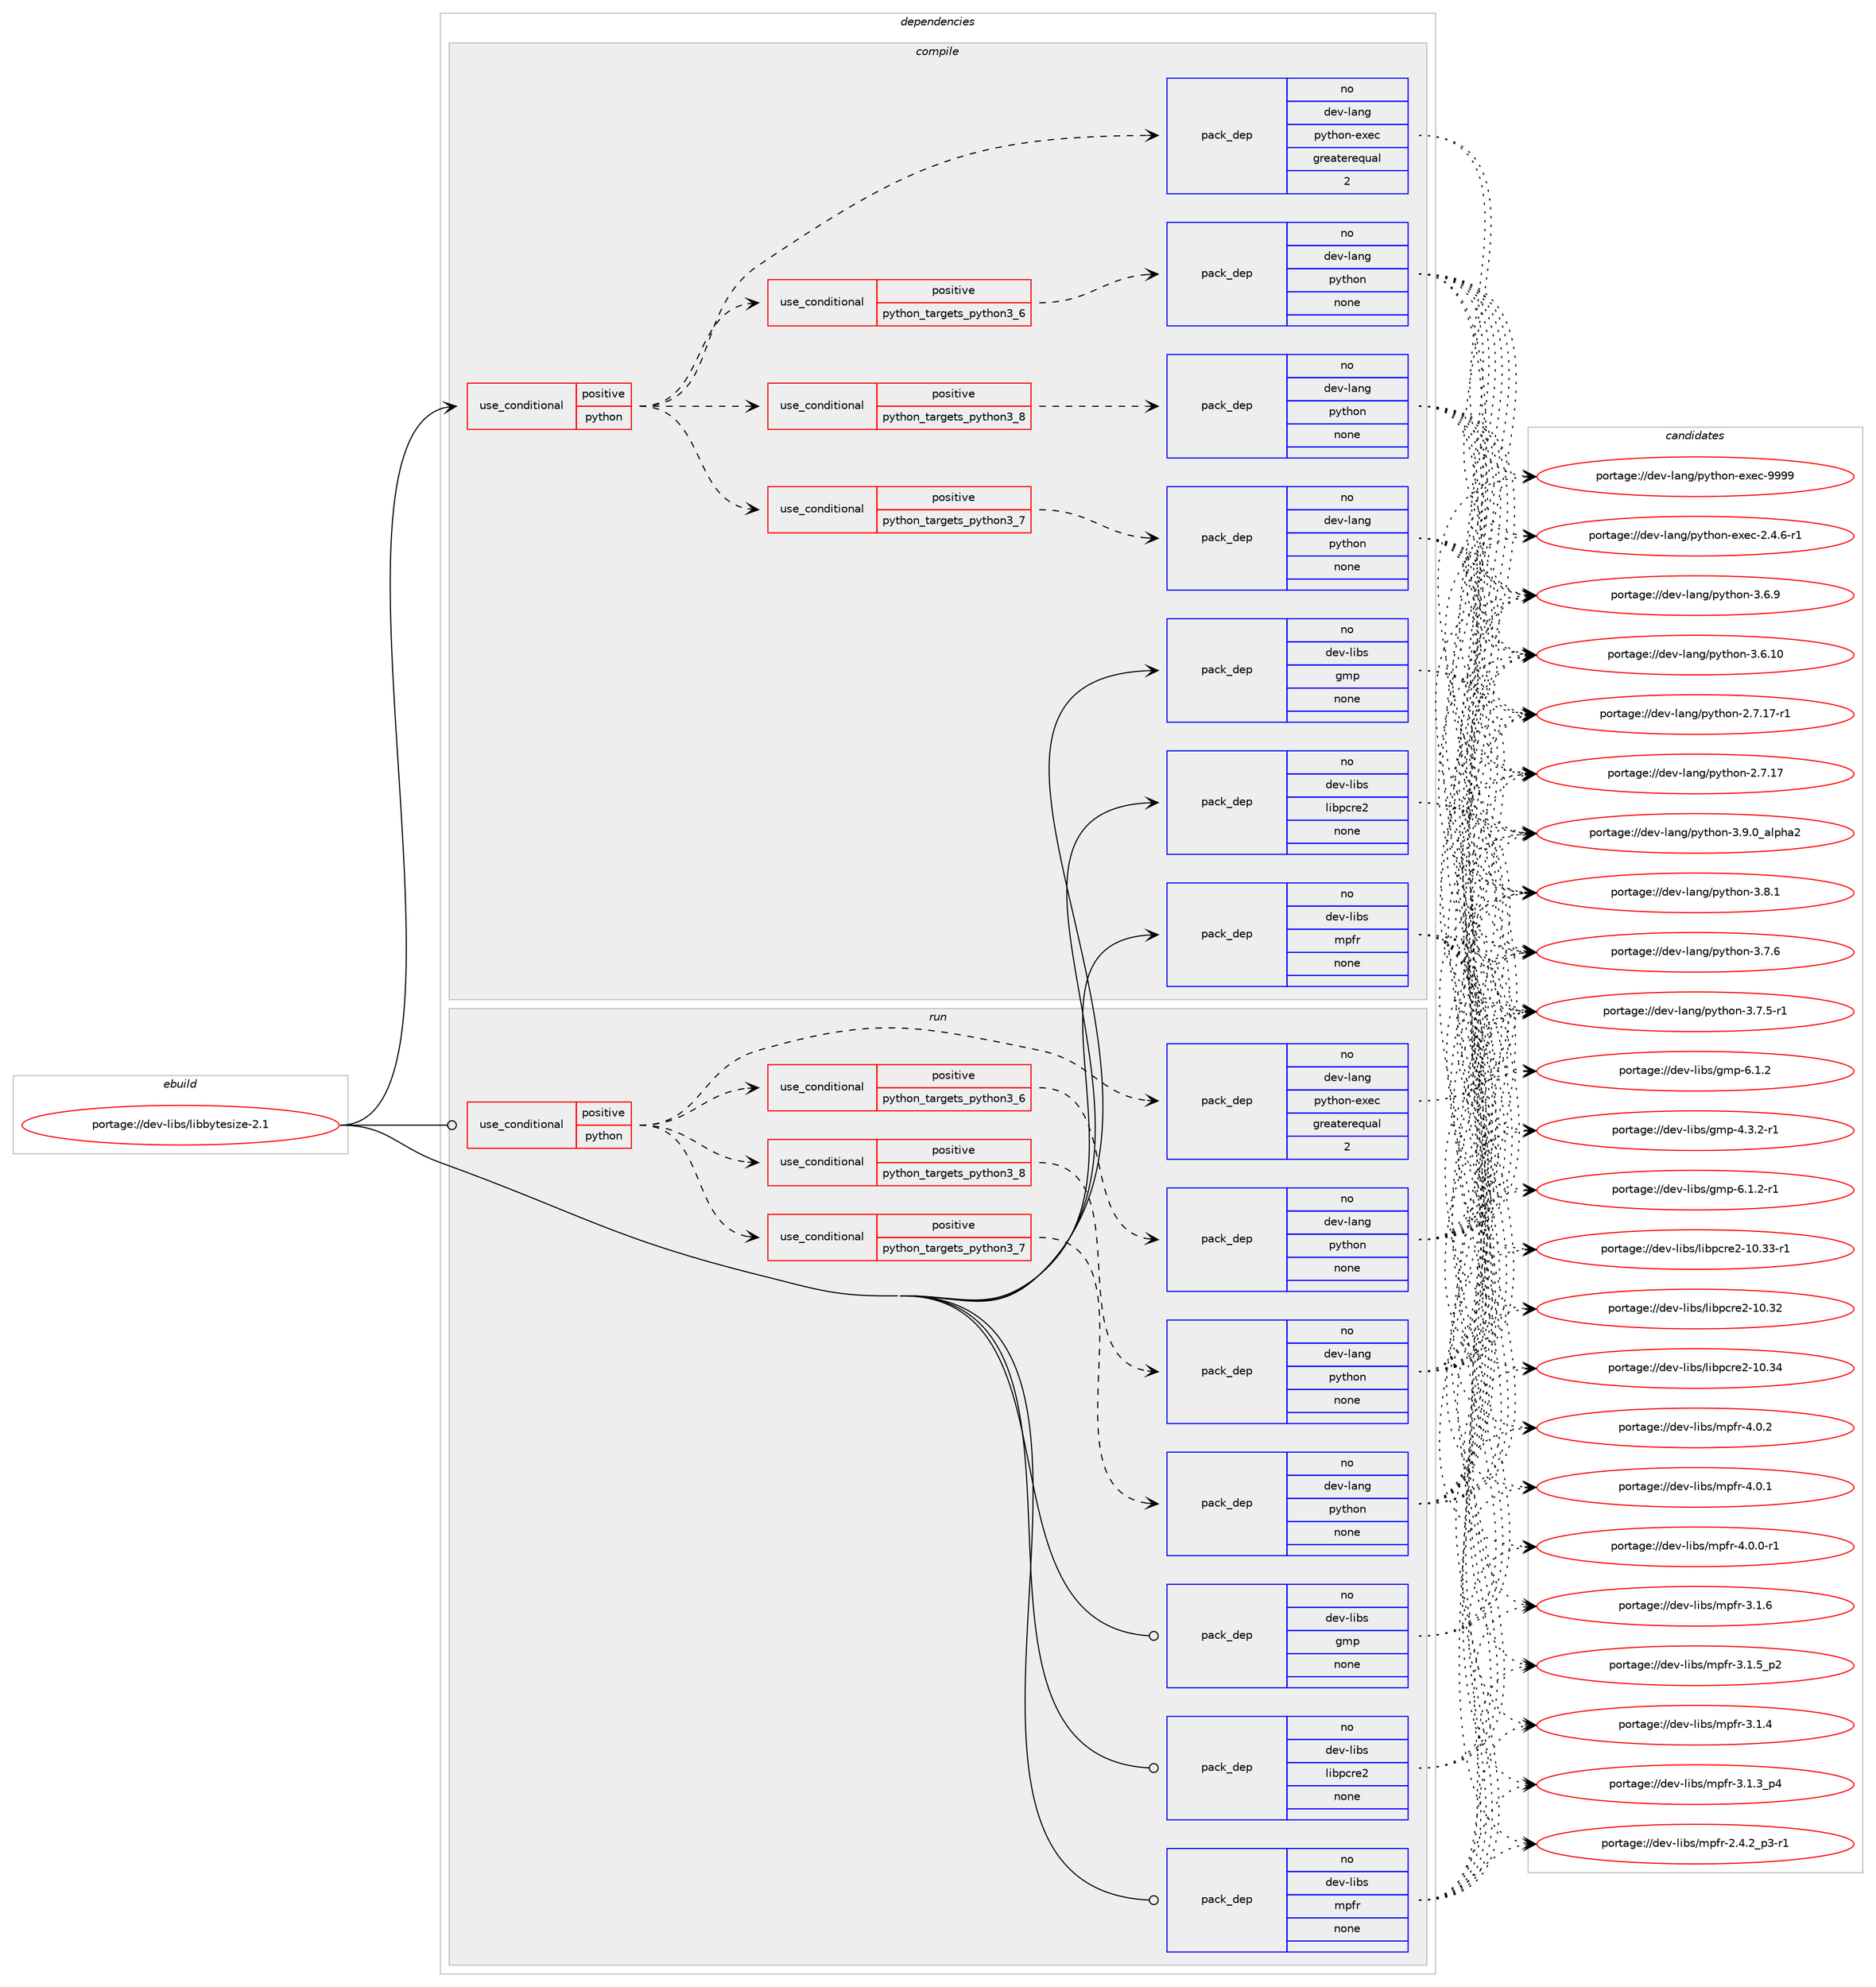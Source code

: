 digraph prolog {

# *************
# Graph options
# *************

newrank=true;
concentrate=true;
compound=true;
graph [rankdir=LR,fontname=Helvetica,fontsize=10,ranksep=1.5];#, ranksep=2.5, nodesep=0.2];
edge  [arrowhead=vee];
node  [fontname=Helvetica,fontsize=10];

# **********
# The ebuild
# **********

subgraph cluster_leftcol {
color=gray;
label=<<i>ebuild</i>>;
id [label="portage://dev-libs/libbytesize-2.1", color=red, width=4, href="../dev-libs/libbytesize-2.1.svg"];
}

# ****************
# The dependencies
# ****************

subgraph cluster_midcol {
color=gray;
label=<<i>dependencies</i>>;
subgraph cluster_compile {
fillcolor="#eeeeee";
style=filled;
label=<<i>compile</i>>;
subgraph cond125532 {
dependency513369 [label=<<TABLE BORDER="0" CELLBORDER="1" CELLSPACING="0" CELLPADDING="4"><TR><TD ROWSPAN="3" CELLPADDING="10">use_conditional</TD></TR><TR><TD>positive</TD></TR><TR><TD>python</TD></TR></TABLE>>, shape=none, color=red];
subgraph cond125533 {
dependency513370 [label=<<TABLE BORDER="0" CELLBORDER="1" CELLSPACING="0" CELLPADDING="4"><TR><TD ROWSPAN="3" CELLPADDING="10">use_conditional</TD></TR><TR><TD>positive</TD></TR><TR><TD>python_targets_python3_6</TD></TR></TABLE>>, shape=none, color=red];
subgraph pack382537 {
dependency513371 [label=<<TABLE BORDER="0" CELLBORDER="1" CELLSPACING="0" CELLPADDING="4" WIDTH="220"><TR><TD ROWSPAN="6" CELLPADDING="30">pack_dep</TD></TR><TR><TD WIDTH="110">no</TD></TR><TR><TD>dev-lang</TD></TR><TR><TD>python</TD></TR><TR><TD>none</TD></TR><TR><TD></TD></TR></TABLE>>, shape=none, color=blue];
}
dependency513370:e -> dependency513371:w [weight=20,style="dashed",arrowhead="vee"];
}
dependency513369:e -> dependency513370:w [weight=20,style="dashed",arrowhead="vee"];
subgraph cond125534 {
dependency513372 [label=<<TABLE BORDER="0" CELLBORDER="1" CELLSPACING="0" CELLPADDING="4"><TR><TD ROWSPAN="3" CELLPADDING="10">use_conditional</TD></TR><TR><TD>positive</TD></TR><TR><TD>python_targets_python3_7</TD></TR></TABLE>>, shape=none, color=red];
subgraph pack382538 {
dependency513373 [label=<<TABLE BORDER="0" CELLBORDER="1" CELLSPACING="0" CELLPADDING="4" WIDTH="220"><TR><TD ROWSPAN="6" CELLPADDING="30">pack_dep</TD></TR><TR><TD WIDTH="110">no</TD></TR><TR><TD>dev-lang</TD></TR><TR><TD>python</TD></TR><TR><TD>none</TD></TR><TR><TD></TD></TR></TABLE>>, shape=none, color=blue];
}
dependency513372:e -> dependency513373:w [weight=20,style="dashed",arrowhead="vee"];
}
dependency513369:e -> dependency513372:w [weight=20,style="dashed",arrowhead="vee"];
subgraph cond125535 {
dependency513374 [label=<<TABLE BORDER="0" CELLBORDER="1" CELLSPACING="0" CELLPADDING="4"><TR><TD ROWSPAN="3" CELLPADDING="10">use_conditional</TD></TR><TR><TD>positive</TD></TR><TR><TD>python_targets_python3_8</TD></TR></TABLE>>, shape=none, color=red];
subgraph pack382539 {
dependency513375 [label=<<TABLE BORDER="0" CELLBORDER="1" CELLSPACING="0" CELLPADDING="4" WIDTH="220"><TR><TD ROWSPAN="6" CELLPADDING="30">pack_dep</TD></TR><TR><TD WIDTH="110">no</TD></TR><TR><TD>dev-lang</TD></TR><TR><TD>python</TD></TR><TR><TD>none</TD></TR><TR><TD></TD></TR></TABLE>>, shape=none, color=blue];
}
dependency513374:e -> dependency513375:w [weight=20,style="dashed",arrowhead="vee"];
}
dependency513369:e -> dependency513374:w [weight=20,style="dashed",arrowhead="vee"];
subgraph pack382540 {
dependency513376 [label=<<TABLE BORDER="0" CELLBORDER="1" CELLSPACING="0" CELLPADDING="4" WIDTH="220"><TR><TD ROWSPAN="6" CELLPADDING="30">pack_dep</TD></TR><TR><TD WIDTH="110">no</TD></TR><TR><TD>dev-lang</TD></TR><TR><TD>python-exec</TD></TR><TR><TD>greaterequal</TD></TR><TR><TD>2</TD></TR></TABLE>>, shape=none, color=blue];
}
dependency513369:e -> dependency513376:w [weight=20,style="dashed",arrowhead="vee"];
}
id:e -> dependency513369:w [weight=20,style="solid",arrowhead="vee"];
subgraph pack382541 {
dependency513377 [label=<<TABLE BORDER="0" CELLBORDER="1" CELLSPACING="0" CELLPADDING="4" WIDTH="220"><TR><TD ROWSPAN="6" CELLPADDING="30">pack_dep</TD></TR><TR><TD WIDTH="110">no</TD></TR><TR><TD>dev-libs</TD></TR><TR><TD>gmp</TD></TR><TR><TD>none</TD></TR><TR><TD></TD></TR></TABLE>>, shape=none, color=blue];
}
id:e -> dependency513377:w [weight=20,style="solid",arrowhead="vee"];
subgraph pack382542 {
dependency513378 [label=<<TABLE BORDER="0" CELLBORDER="1" CELLSPACING="0" CELLPADDING="4" WIDTH="220"><TR><TD ROWSPAN="6" CELLPADDING="30">pack_dep</TD></TR><TR><TD WIDTH="110">no</TD></TR><TR><TD>dev-libs</TD></TR><TR><TD>libpcre2</TD></TR><TR><TD>none</TD></TR><TR><TD></TD></TR></TABLE>>, shape=none, color=blue];
}
id:e -> dependency513378:w [weight=20,style="solid",arrowhead="vee"];
subgraph pack382543 {
dependency513379 [label=<<TABLE BORDER="0" CELLBORDER="1" CELLSPACING="0" CELLPADDING="4" WIDTH="220"><TR><TD ROWSPAN="6" CELLPADDING="30">pack_dep</TD></TR><TR><TD WIDTH="110">no</TD></TR><TR><TD>dev-libs</TD></TR><TR><TD>mpfr</TD></TR><TR><TD>none</TD></TR><TR><TD></TD></TR></TABLE>>, shape=none, color=blue];
}
id:e -> dependency513379:w [weight=20,style="solid",arrowhead="vee"];
}
subgraph cluster_compileandrun {
fillcolor="#eeeeee";
style=filled;
label=<<i>compile and run</i>>;
}
subgraph cluster_run {
fillcolor="#eeeeee";
style=filled;
label=<<i>run</i>>;
subgraph cond125536 {
dependency513380 [label=<<TABLE BORDER="0" CELLBORDER="1" CELLSPACING="0" CELLPADDING="4"><TR><TD ROWSPAN="3" CELLPADDING="10">use_conditional</TD></TR><TR><TD>positive</TD></TR><TR><TD>python</TD></TR></TABLE>>, shape=none, color=red];
subgraph cond125537 {
dependency513381 [label=<<TABLE BORDER="0" CELLBORDER="1" CELLSPACING="0" CELLPADDING="4"><TR><TD ROWSPAN="3" CELLPADDING="10">use_conditional</TD></TR><TR><TD>positive</TD></TR><TR><TD>python_targets_python3_6</TD></TR></TABLE>>, shape=none, color=red];
subgraph pack382544 {
dependency513382 [label=<<TABLE BORDER="0" CELLBORDER="1" CELLSPACING="0" CELLPADDING="4" WIDTH="220"><TR><TD ROWSPAN="6" CELLPADDING="30">pack_dep</TD></TR><TR><TD WIDTH="110">no</TD></TR><TR><TD>dev-lang</TD></TR><TR><TD>python</TD></TR><TR><TD>none</TD></TR><TR><TD></TD></TR></TABLE>>, shape=none, color=blue];
}
dependency513381:e -> dependency513382:w [weight=20,style="dashed",arrowhead="vee"];
}
dependency513380:e -> dependency513381:w [weight=20,style="dashed",arrowhead="vee"];
subgraph cond125538 {
dependency513383 [label=<<TABLE BORDER="0" CELLBORDER="1" CELLSPACING="0" CELLPADDING="4"><TR><TD ROWSPAN="3" CELLPADDING="10">use_conditional</TD></TR><TR><TD>positive</TD></TR><TR><TD>python_targets_python3_7</TD></TR></TABLE>>, shape=none, color=red];
subgraph pack382545 {
dependency513384 [label=<<TABLE BORDER="0" CELLBORDER="1" CELLSPACING="0" CELLPADDING="4" WIDTH="220"><TR><TD ROWSPAN="6" CELLPADDING="30">pack_dep</TD></TR><TR><TD WIDTH="110">no</TD></TR><TR><TD>dev-lang</TD></TR><TR><TD>python</TD></TR><TR><TD>none</TD></TR><TR><TD></TD></TR></TABLE>>, shape=none, color=blue];
}
dependency513383:e -> dependency513384:w [weight=20,style="dashed",arrowhead="vee"];
}
dependency513380:e -> dependency513383:w [weight=20,style="dashed",arrowhead="vee"];
subgraph cond125539 {
dependency513385 [label=<<TABLE BORDER="0" CELLBORDER="1" CELLSPACING="0" CELLPADDING="4"><TR><TD ROWSPAN="3" CELLPADDING="10">use_conditional</TD></TR><TR><TD>positive</TD></TR><TR><TD>python_targets_python3_8</TD></TR></TABLE>>, shape=none, color=red];
subgraph pack382546 {
dependency513386 [label=<<TABLE BORDER="0" CELLBORDER="1" CELLSPACING="0" CELLPADDING="4" WIDTH="220"><TR><TD ROWSPAN="6" CELLPADDING="30">pack_dep</TD></TR><TR><TD WIDTH="110">no</TD></TR><TR><TD>dev-lang</TD></TR><TR><TD>python</TD></TR><TR><TD>none</TD></TR><TR><TD></TD></TR></TABLE>>, shape=none, color=blue];
}
dependency513385:e -> dependency513386:w [weight=20,style="dashed",arrowhead="vee"];
}
dependency513380:e -> dependency513385:w [weight=20,style="dashed",arrowhead="vee"];
subgraph pack382547 {
dependency513387 [label=<<TABLE BORDER="0" CELLBORDER="1" CELLSPACING="0" CELLPADDING="4" WIDTH="220"><TR><TD ROWSPAN="6" CELLPADDING="30">pack_dep</TD></TR><TR><TD WIDTH="110">no</TD></TR><TR><TD>dev-lang</TD></TR><TR><TD>python-exec</TD></TR><TR><TD>greaterequal</TD></TR><TR><TD>2</TD></TR></TABLE>>, shape=none, color=blue];
}
dependency513380:e -> dependency513387:w [weight=20,style="dashed",arrowhead="vee"];
}
id:e -> dependency513380:w [weight=20,style="solid",arrowhead="odot"];
subgraph pack382548 {
dependency513388 [label=<<TABLE BORDER="0" CELLBORDER="1" CELLSPACING="0" CELLPADDING="4" WIDTH="220"><TR><TD ROWSPAN="6" CELLPADDING="30">pack_dep</TD></TR><TR><TD WIDTH="110">no</TD></TR><TR><TD>dev-libs</TD></TR><TR><TD>gmp</TD></TR><TR><TD>none</TD></TR><TR><TD></TD></TR></TABLE>>, shape=none, color=blue];
}
id:e -> dependency513388:w [weight=20,style="solid",arrowhead="odot"];
subgraph pack382549 {
dependency513389 [label=<<TABLE BORDER="0" CELLBORDER="1" CELLSPACING="0" CELLPADDING="4" WIDTH="220"><TR><TD ROWSPAN="6" CELLPADDING="30">pack_dep</TD></TR><TR><TD WIDTH="110">no</TD></TR><TR><TD>dev-libs</TD></TR><TR><TD>libpcre2</TD></TR><TR><TD>none</TD></TR><TR><TD></TD></TR></TABLE>>, shape=none, color=blue];
}
id:e -> dependency513389:w [weight=20,style="solid",arrowhead="odot"];
subgraph pack382550 {
dependency513390 [label=<<TABLE BORDER="0" CELLBORDER="1" CELLSPACING="0" CELLPADDING="4" WIDTH="220"><TR><TD ROWSPAN="6" CELLPADDING="30">pack_dep</TD></TR><TR><TD WIDTH="110">no</TD></TR><TR><TD>dev-libs</TD></TR><TR><TD>mpfr</TD></TR><TR><TD>none</TD></TR><TR><TD></TD></TR></TABLE>>, shape=none, color=blue];
}
id:e -> dependency513390:w [weight=20,style="solid",arrowhead="odot"];
}
}

# **************
# The candidates
# **************

subgraph cluster_choices {
rank=same;
color=gray;
label=<<i>candidates</i>>;

subgraph choice382537 {
color=black;
nodesep=1;
choice10010111845108971101034711212111610411111045514657464895971081121049750 [label="portage://dev-lang/python-3.9.0_alpha2", color=red, width=4,href="../dev-lang/python-3.9.0_alpha2.svg"];
choice100101118451089711010347112121116104111110455146564649 [label="portage://dev-lang/python-3.8.1", color=red, width=4,href="../dev-lang/python-3.8.1.svg"];
choice100101118451089711010347112121116104111110455146554654 [label="portage://dev-lang/python-3.7.6", color=red, width=4,href="../dev-lang/python-3.7.6.svg"];
choice1001011184510897110103471121211161041111104551465546534511449 [label="portage://dev-lang/python-3.7.5-r1", color=red, width=4,href="../dev-lang/python-3.7.5-r1.svg"];
choice100101118451089711010347112121116104111110455146544657 [label="portage://dev-lang/python-3.6.9", color=red, width=4,href="../dev-lang/python-3.6.9.svg"];
choice10010111845108971101034711212111610411111045514654464948 [label="portage://dev-lang/python-3.6.10", color=red, width=4,href="../dev-lang/python-3.6.10.svg"];
choice100101118451089711010347112121116104111110455046554649554511449 [label="portage://dev-lang/python-2.7.17-r1", color=red, width=4,href="../dev-lang/python-2.7.17-r1.svg"];
choice10010111845108971101034711212111610411111045504655464955 [label="portage://dev-lang/python-2.7.17", color=red, width=4,href="../dev-lang/python-2.7.17.svg"];
dependency513371:e -> choice10010111845108971101034711212111610411111045514657464895971081121049750:w [style=dotted,weight="100"];
dependency513371:e -> choice100101118451089711010347112121116104111110455146564649:w [style=dotted,weight="100"];
dependency513371:e -> choice100101118451089711010347112121116104111110455146554654:w [style=dotted,weight="100"];
dependency513371:e -> choice1001011184510897110103471121211161041111104551465546534511449:w [style=dotted,weight="100"];
dependency513371:e -> choice100101118451089711010347112121116104111110455146544657:w [style=dotted,weight="100"];
dependency513371:e -> choice10010111845108971101034711212111610411111045514654464948:w [style=dotted,weight="100"];
dependency513371:e -> choice100101118451089711010347112121116104111110455046554649554511449:w [style=dotted,weight="100"];
dependency513371:e -> choice10010111845108971101034711212111610411111045504655464955:w [style=dotted,weight="100"];
}
subgraph choice382538 {
color=black;
nodesep=1;
choice10010111845108971101034711212111610411111045514657464895971081121049750 [label="portage://dev-lang/python-3.9.0_alpha2", color=red, width=4,href="../dev-lang/python-3.9.0_alpha2.svg"];
choice100101118451089711010347112121116104111110455146564649 [label="portage://dev-lang/python-3.8.1", color=red, width=4,href="../dev-lang/python-3.8.1.svg"];
choice100101118451089711010347112121116104111110455146554654 [label="portage://dev-lang/python-3.7.6", color=red, width=4,href="../dev-lang/python-3.7.6.svg"];
choice1001011184510897110103471121211161041111104551465546534511449 [label="portage://dev-lang/python-3.7.5-r1", color=red, width=4,href="../dev-lang/python-3.7.5-r1.svg"];
choice100101118451089711010347112121116104111110455146544657 [label="portage://dev-lang/python-3.6.9", color=red, width=4,href="../dev-lang/python-3.6.9.svg"];
choice10010111845108971101034711212111610411111045514654464948 [label="portage://dev-lang/python-3.6.10", color=red, width=4,href="../dev-lang/python-3.6.10.svg"];
choice100101118451089711010347112121116104111110455046554649554511449 [label="portage://dev-lang/python-2.7.17-r1", color=red, width=4,href="../dev-lang/python-2.7.17-r1.svg"];
choice10010111845108971101034711212111610411111045504655464955 [label="portage://dev-lang/python-2.7.17", color=red, width=4,href="../dev-lang/python-2.7.17.svg"];
dependency513373:e -> choice10010111845108971101034711212111610411111045514657464895971081121049750:w [style=dotted,weight="100"];
dependency513373:e -> choice100101118451089711010347112121116104111110455146564649:w [style=dotted,weight="100"];
dependency513373:e -> choice100101118451089711010347112121116104111110455146554654:w [style=dotted,weight="100"];
dependency513373:e -> choice1001011184510897110103471121211161041111104551465546534511449:w [style=dotted,weight="100"];
dependency513373:e -> choice100101118451089711010347112121116104111110455146544657:w [style=dotted,weight="100"];
dependency513373:e -> choice10010111845108971101034711212111610411111045514654464948:w [style=dotted,weight="100"];
dependency513373:e -> choice100101118451089711010347112121116104111110455046554649554511449:w [style=dotted,weight="100"];
dependency513373:e -> choice10010111845108971101034711212111610411111045504655464955:w [style=dotted,weight="100"];
}
subgraph choice382539 {
color=black;
nodesep=1;
choice10010111845108971101034711212111610411111045514657464895971081121049750 [label="portage://dev-lang/python-3.9.0_alpha2", color=red, width=4,href="../dev-lang/python-3.9.0_alpha2.svg"];
choice100101118451089711010347112121116104111110455146564649 [label="portage://dev-lang/python-3.8.1", color=red, width=4,href="../dev-lang/python-3.8.1.svg"];
choice100101118451089711010347112121116104111110455146554654 [label="portage://dev-lang/python-3.7.6", color=red, width=4,href="../dev-lang/python-3.7.6.svg"];
choice1001011184510897110103471121211161041111104551465546534511449 [label="portage://dev-lang/python-3.7.5-r1", color=red, width=4,href="../dev-lang/python-3.7.5-r1.svg"];
choice100101118451089711010347112121116104111110455146544657 [label="portage://dev-lang/python-3.6.9", color=red, width=4,href="../dev-lang/python-3.6.9.svg"];
choice10010111845108971101034711212111610411111045514654464948 [label="portage://dev-lang/python-3.6.10", color=red, width=4,href="../dev-lang/python-3.6.10.svg"];
choice100101118451089711010347112121116104111110455046554649554511449 [label="portage://dev-lang/python-2.7.17-r1", color=red, width=4,href="../dev-lang/python-2.7.17-r1.svg"];
choice10010111845108971101034711212111610411111045504655464955 [label="portage://dev-lang/python-2.7.17", color=red, width=4,href="../dev-lang/python-2.7.17.svg"];
dependency513375:e -> choice10010111845108971101034711212111610411111045514657464895971081121049750:w [style=dotted,weight="100"];
dependency513375:e -> choice100101118451089711010347112121116104111110455146564649:w [style=dotted,weight="100"];
dependency513375:e -> choice100101118451089711010347112121116104111110455146554654:w [style=dotted,weight="100"];
dependency513375:e -> choice1001011184510897110103471121211161041111104551465546534511449:w [style=dotted,weight="100"];
dependency513375:e -> choice100101118451089711010347112121116104111110455146544657:w [style=dotted,weight="100"];
dependency513375:e -> choice10010111845108971101034711212111610411111045514654464948:w [style=dotted,weight="100"];
dependency513375:e -> choice100101118451089711010347112121116104111110455046554649554511449:w [style=dotted,weight="100"];
dependency513375:e -> choice10010111845108971101034711212111610411111045504655464955:w [style=dotted,weight="100"];
}
subgraph choice382540 {
color=black;
nodesep=1;
choice10010111845108971101034711212111610411111045101120101994557575757 [label="portage://dev-lang/python-exec-9999", color=red, width=4,href="../dev-lang/python-exec-9999.svg"];
choice10010111845108971101034711212111610411111045101120101994550465246544511449 [label="portage://dev-lang/python-exec-2.4.6-r1", color=red, width=4,href="../dev-lang/python-exec-2.4.6-r1.svg"];
dependency513376:e -> choice10010111845108971101034711212111610411111045101120101994557575757:w [style=dotted,weight="100"];
dependency513376:e -> choice10010111845108971101034711212111610411111045101120101994550465246544511449:w [style=dotted,weight="100"];
}
subgraph choice382541 {
color=black;
nodesep=1;
choice1001011184510810598115471031091124554464946504511449 [label="portage://dev-libs/gmp-6.1.2-r1", color=red, width=4,href="../dev-libs/gmp-6.1.2-r1.svg"];
choice100101118451081059811547103109112455446494650 [label="portage://dev-libs/gmp-6.1.2", color=red, width=4,href="../dev-libs/gmp-6.1.2.svg"];
choice1001011184510810598115471031091124552465146504511449 [label="portage://dev-libs/gmp-4.3.2-r1", color=red, width=4,href="../dev-libs/gmp-4.3.2-r1.svg"];
dependency513377:e -> choice1001011184510810598115471031091124554464946504511449:w [style=dotted,weight="100"];
dependency513377:e -> choice100101118451081059811547103109112455446494650:w [style=dotted,weight="100"];
dependency513377:e -> choice1001011184510810598115471031091124552465146504511449:w [style=dotted,weight="100"];
}
subgraph choice382542 {
color=black;
nodesep=1;
choice100101118451081059811547108105981129911410150454948465152 [label="portage://dev-libs/libpcre2-10.34", color=red, width=4,href="../dev-libs/libpcre2-10.34.svg"];
choice1001011184510810598115471081059811299114101504549484651514511449 [label="portage://dev-libs/libpcre2-10.33-r1", color=red, width=4,href="../dev-libs/libpcre2-10.33-r1.svg"];
choice100101118451081059811547108105981129911410150454948465150 [label="portage://dev-libs/libpcre2-10.32", color=red, width=4,href="../dev-libs/libpcre2-10.32.svg"];
dependency513378:e -> choice100101118451081059811547108105981129911410150454948465152:w [style=dotted,weight="100"];
dependency513378:e -> choice1001011184510810598115471081059811299114101504549484651514511449:w [style=dotted,weight="100"];
dependency513378:e -> choice100101118451081059811547108105981129911410150454948465150:w [style=dotted,weight="100"];
}
subgraph choice382543 {
color=black;
nodesep=1;
choice100101118451081059811547109112102114455246484650 [label="portage://dev-libs/mpfr-4.0.2", color=red, width=4,href="../dev-libs/mpfr-4.0.2.svg"];
choice100101118451081059811547109112102114455246484649 [label="portage://dev-libs/mpfr-4.0.1", color=red, width=4,href="../dev-libs/mpfr-4.0.1.svg"];
choice1001011184510810598115471091121021144552464846484511449 [label="portage://dev-libs/mpfr-4.0.0-r1", color=red, width=4,href="../dev-libs/mpfr-4.0.0-r1.svg"];
choice100101118451081059811547109112102114455146494654 [label="portage://dev-libs/mpfr-3.1.6", color=red, width=4,href="../dev-libs/mpfr-3.1.6.svg"];
choice1001011184510810598115471091121021144551464946539511250 [label="portage://dev-libs/mpfr-3.1.5_p2", color=red, width=4,href="../dev-libs/mpfr-3.1.5_p2.svg"];
choice100101118451081059811547109112102114455146494652 [label="portage://dev-libs/mpfr-3.1.4", color=red, width=4,href="../dev-libs/mpfr-3.1.4.svg"];
choice1001011184510810598115471091121021144551464946519511252 [label="portage://dev-libs/mpfr-3.1.3_p4", color=red, width=4,href="../dev-libs/mpfr-3.1.3_p4.svg"];
choice10010111845108105981154710911210211445504652465095112514511449 [label="portage://dev-libs/mpfr-2.4.2_p3-r1", color=red, width=4,href="../dev-libs/mpfr-2.4.2_p3-r1.svg"];
dependency513379:e -> choice100101118451081059811547109112102114455246484650:w [style=dotted,weight="100"];
dependency513379:e -> choice100101118451081059811547109112102114455246484649:w [style=dotted,weight="100"];
dependency513379:e -> choice1001011184510810598115471091121021144552464846484511449:w [style=dotted,weight="100"];
dependency513379:e -> choice100101118451081059811547109112102114455146494654:w [style=dotted,weight="100"];
dependency513379:e -> choice1001011184510810598115471091121021144551464946539511250:w [style=dotted,weight="100"];
dependency513379:e -> choice100101118451081059811547109112102114455146494652:w [style=dotted,weight="100"];
dependency513379:e -> choice1001011184510810598115471091121021144551464946519511252:w [style=dotted,weight="100"];
dependency513379:e -> choice10010111845108105981154710911210211445504652465095112514511449:w [style=dotted,weight="100"];
}
subgraph choice382544 {
color=black;
nodesep=1;
choice10010111845108971101034711212111610411111045514657464895971081121049750 [label="portage://dev-lang/python-3.9.0_alpha2", color=red, width=4,href="../dev-lang/python-3.9.0_alpha2.svg"];
choice100101118451089711010347112121116104111110455146564649 [label="portage://dev-lang/python-3.8.1", color=red, width=4,href="../dev-lang/python-3.8.1.svg"];
choice100101118451089711010347112121116104111110455146554654 [label="portage://dev-lang/python-3.7.6", color=red, width=4,href="../dev-lang/python-3.7.6.svg"];
choice1001011184510897110103471121211161041111104551465546534511449 [label="portage://dev-lang/python-3.7.5-r1", color=red, width=4,href="../dev-lang/python-3.7.5-r1.svg"];
choice100101118451089711010347112121116104111110455146544657 [label="portage://dev-lang/python-3.6.9", color=red, width=4,href="../dev-lang/python-3.6.9.svg"];
choice10010111845108971101034711212111610411111045514654464948 [label="portage://dev-lang/python-3.6.10", color=red, width=4,href="../dev-lang/python-3.6.10.svg"];
choice100101118451089711010347112121116104111110455046554649554511449 [label="portage://dev-lang/python-2.7.17-r1", color=red, width=4,href="../dev-lang/python-2.7.17-r1.svg"];
choice10010111845108971101034711212111610411111045504655464955 [label="portage://dev-lang/python-2.7.17", color=red, width=4,href="../dev-lang/python-2.7.17.svg"];
dependency513382:e -> choice10010111845108971101034711212111610411111045514657464895971081121049750:w [style=dotted,weight="100"];
dependency513382:e -> choice100101118451089711010347112121116104111110455146564649:w [style=dotted,weight="100"];
dependency513382:e -> choice100101118451089711010347112121116104111110455146554654:w [style=dotted,weight="100"];
dependency513382:e -> choice1001011184510897110103471121211161041111104551465546534511449:w [style=dotted,weight="100"];
dependency513382:e -> choice100101118451089711010347112121116104111110455146544657:w [style=dotted,weight="100"];
dependency513382:e -> choice10010111845108971101034711212111610411111045514654464948:w [style=dotted,weight="100"];
dependency513382:e -> choice100101118451089711010347112121116104111110455046554649554511449:w [style=dotted,weight="100"];
dependency513382:e -> choice10010111845108971101034711212111610411111045504655464955:w [style=dotted,weight="100"];
}
subgraph choice382545 {
color=black;
nodesep=1;
choice10010111845108971101034711212111610411111045514657464895971081121049750 [label="portage://dev-lang/python-3.9.0_alpha2", color=red, width=4,href="../dev-lang/python-3.9.0_alpha2.svg"];
choice100101118451089711010347112121116104111110455146564649 [label="portage://dev-lang/python-3.8.1", color=red, width=4,href="../dev-lang/python-3.8.1.svg"];
choice100101118451089711010347112121116104111110455146554654 [label="portage://dev-lang/python-3.7.6", color=red, width=4,href="../dev-lang/python-3.7.6.svg"];
choice1001011184510897110103471121211161041111104551465546534511449 [label="portage://dev-lang/python-3.7.5-r1", color=red, width=4,href="../dev-lang/python-3.7.5-r1.svg"];
choice100101118451089711010347112121116104111110455146544657 [label="portage://dev-lang/python-3.6.9", color=red, width=4,href="../dev-lang/python-3.6.9.svg"];
choice10010111845108971101034711212111610411111045514654464948 [label="portage://dev-lang/python-3.6.10", color=red, width=4,href="../dev-lang/python-3.6.10.svg"];
choice100101118451089711010347112121116104111110455046554649554511449 [label="portage://dev-lang/python-2.7.17-r1", color=red, width=4,href="../dev-lang/python-2.7.17-r1.svg"];
choice10010111845108971101034711212111610411111045504655464955 [label="portage://dev-lang/python-2.7.17", color=red, width=4,href="../dev-lang/python-2.7.17.svg"];
dependency513384:e -> choice10010111845108971101034711212111610411111045514657464895971081121049750:w [style=dotted,weight="100"];
dependency513384:e -> choice100101118451089711010347112121116104111110455146564649:w [style=dotted,weight="100"];
dependency513384:e -> choice100101118451089711010347112121116104111110455146554654:w [style=dotted,weight="100"];
dependency513384:e -> choice1001011184510897110103471121211161041111104551465546534511449:w [style=dotted,weight="100"];
dependency513384:e -> choice100101118451089711010347112121116104111110455146544657:w [style=dotted,weight="100"];
dependency513384:e -> choice10010111845108971101034711212111610411111045514654464948:w [style=dotted,weight="100"];
dependency513384:e -> choice100101118451089711010347112121116104111110455046554649554511449:w [style=dotted,weight="100"];
dependency513384:e -> choice10010111845108971101034711212111610411111045504655464955:w [style=dotted,weight="100"];
}
subgraph choice382546 {
color=black;
nodesep=1;
choice10010111845108971101034711212111610411111045514657464895971081121049750 [label="portage://dev-lang/python-3.9.0_alpha2", color=red, width=4,href="../dev-lang/python-3.9.0_alpha2.svg"];
choice100101118451089711010347112121116104111110455146564649 [label="portage://dev-lang/python-3.8.1", color=red, width=4,href="../dev-lang/python-3.8.1.svg"];
choice100101118451089711010347112121116104111110455146554654 [label="portage://dev-lang/python-3.7.6", color=red, width=4,href="../dev-lang/python-3.7.6.svg"];
choice1001011184510897110103471121211161041111104551465546534511449 [label="portage://dev-lang/python-3.7.5-r1", color=red, width=4,href="../dev-lang/python-3.7.5-r1.svg"];
choice100101118451089711010347112121116104111110455146544657 [label="portage://dev-lang/python-3.6.9", color=red, width=4,href="../dev-lang/python-3.6.9.svg"];
choice10010111845108971101034711212111610411111045514654464948 [label="portage://dev-lang/python-3.6.10", color=red, width=4,href="../dev-lang/python-3.6.10.svg"];
choice100101118451089711010347112121116104111110455046554649554511449 [label="portage://dev-lang/python-2.7.17-r1", color=red, width=4,href="../dev-lang/python-2.7.17-r1.svg"];
choice10010111845108971101034711212111610411111045504655464955 [label="portage://dev-lang/python-2.7.17", color=red, width=4,href="../dev-lang/python-2.7.17.svg"];
dependency513386:e -> choice10010111845108971101034711212111610411111045514657464895971081121049750:w [style=dotted,weight="100"];
dependency513386:e -> choice100101118451089711010347112121116104111110455146564649:w [style=dotted,weight="100"];
dependency513386:e -> choice100101118451089711010347112121116104111110455146554654:w [style=dotted,weight="100"];
dependency513386:e -> choice1001011184510897110103471121211161041111104551465546534511449:w [style=dotted,weight="100"];
dependency513386:e -> choice100101118451089711010347112121116104111110455146544657:w [style=dotted,weight="100"];
dependency513386:e -> choice10010111845108971101034711212111610411111045514654464948:w [style=dotted,weight="100"];
dependency513386:e -> choice100101118451089711010347112121116104111110455046554649554511449:w [style=dotted,weight="100"];
dependency513386:e -> choice10010111845108971101034711212111610411111045504655464955:w [style=dotted,weight="100"];
}
subgraph choice382547 {
color=black;
nodesep=1;
choice10010111845108971101034711212111610411111045101120101994557575757 [label="portage://dev-lang/python-exec-9999", color=red, width=4,href="../dev-lang/python-exec-9999.svg"];
choice10010111845108971101034711212111610411111045101120101994550465246544511449 [label="portage://dev-lang/python-exec-2.4.6-r1", color=red, width=4,href="../dev-lang/python-exec-2.4.6-r1.svg"];
dependency513387:e -> choice10010111845108971101034711212111610411111045101120101994557575757:w [style=dotted,weight="100"];
dependency513387:e -> choice10010111845108971101034711212111610411111045101120101994550465246544511449:w [style=dotted,weight="100"];
}
subgraph choice382548 {
color=black;
nodesep=1;
choice1001011184510810598115471031091124554464946504511449 [label="portage://dev-libs/gmp-6.1.2-r1", color=red, width=4,href="../dev-libs/gmp-6.1.2-r1.svg"];
choice100101118451081059811547103109112455446494650 [label="portage://dev-libs/gmp-6.1.2", color=red, width=4,href="../dev-libs/gmp-6.1.2.svg"];
choice1001011184510810598115471031091124552465146504511449 [label="portage://dev-libs/gmp-4.3.2-r1", color=red, width=4,href="../dev-libs/gmp-4.3.2-r1.svg"];
dependency513388:e -> choice1001011184510810598115471031091124554464946504511449:w [style=dotted,weight="100"];
dependency513388:e -> choice100101118451081059811547103109112455446494650:w [style=dotted,weight="100"];
dependency513388:e -> choice1001011184510810598115471031091124552465146504511449:w [style=dotted,weight="100"];
}
subgraph choice382549 {
color=black;
nodesep=1;
choice100101118451081059811547108105981129911410150454948465152 [label="portage://dev-libs/libpcre2-10.34", color=red, width=4,href="../dev-libs/libpcre2-10.34.svg"];
choice1001011184510810598115471081059811299114101504549484651514511449 [label="portage://dev-libs/libpcre2-10.33-r1", color=red, width=4,href="../dev-libs/libpcre2-10.33-r1.svg"];
choice100101118451081059811547108105981129911410150454948465150 [label="portage://dev-libs/libpcre2-10.32", color=red, width=4,href="../dev-libs/libpcre2-10.32.svg"];
dependency513389:e -> choice100101118451081059811547108105981129911410150454948465152:w [style=dotted,weight="100"];
dependency513389:e -> choice1001011184510810598115471081059811299114101504549484651514511449:w [style=dotted,weight="100"];
dependency513389:e -> choice100101118451081059811547108105981129911410150454948465150:w [style=dotted,weight="100"];
}
subgraph choice382550 {
color=black;
nodesep=1;
choice100101118451081059811547109112102114455246484650 [label="portage://dev-libs/mpfr-4.0.2", color=red, width=4,href="../dev-libs/mpfr-4.0.2.svg"];
choice100101118451081059811547109112102114455246484649 [label="portage://dev-libs/mpfr-4.0.1", color=red, width=4,href="../dev-libs/mpfr-4.0.1.svg"];
choice1001011184510810598115471091121021144552464846484511449 [label="portage://dev-libs/mpfr-4.0.0-r1", color=red, width=4,href="../dev-libs/mpfr-4.0.0-r1.svg"];
choice100101118451081059811547109112102114455146494654 [label="portage://dev-libs/mpfr-3.1.6", color=red, width=4,href="../dev-libs/mpfr-3.1.6.svg"];
choice1001011184510810598115471091121021144551464946539511250 [label="portage://dev-libs/mpfr-3.1.5_p2", color=red, width=4,href="../dev-libs/mpfr-3.1.5_p2.svg"];
choice100101118451081059811547109112102114455146494652 [label="portage://dev-libs/mpfr-3.1.4", color=red, width=4,href="../dev-libs/mpfr-3.1.4.svg"];
choice1001011184510810598115471091121021144551464946519511252 [label="portage://dev-libs/mpfr-3.1.3_p4", color=red, width=4,href="../dev-libs/mpfr-3.1.3_p4.svg"];
choice10010111845108105981154710911210211445504652465095112514511449 [label="portage://dev-libs/mpfr-2.4.2_p3-r1", color=red, width=4,href="../dev-libs/mpfr-2.4.2_p3-r1.svg"];
dependency513390:e -> choice100101118451081059811547109112102114455246484650:w [style=dotted,weight="100"];
dependency513390:e -> choice100101118451081059811547109112102114455246484649:w [style=dotted,weight="100"];
dependency513390:e -> choice1001011184510810598115471091121021144552464846484511449:w [style=dotted,weight="100"];
dependency513390:e -> choice100101118451081059811547109112102114455146494654:w [style=dotted,weight="100"];
dependency513390:e -> choice1001011184510810598115471091121021144551464946539511250:w [style=dotted,weight="100"];
dependency513390:e -> choice100101118451081059811547109112102114455146494652:w [style=dotted,weight="100"];
dependency513390:e -> choice1001011184510810598115471091121021144551464946519511252:w [style=dotted,weight="100"];
dependency513390:e -> choice10010111845108105981154710911210211445504652465095112514511449:w [style=dotted,weight="100"];
}
}

}
